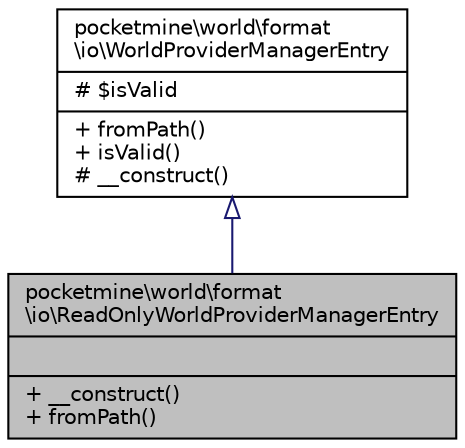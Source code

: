 digraph "pocketmine\world\format\io\ReadOnlyWorldProviderManagerEntry"
{
 // INTERACTIVE_SVG=YES
 // LATEX_PDF_SIZE
  edge [fontname="Helvetica",fontsize="10",labelfontname="Helvetica",labelfontsize="10"];
  node [fontname="Helvetica",fontsize="10",shape=record];
  Node1 [label="{pocketmine\\world\\format\l\\io\\ReadOnlyWorldProviderManagerEntry\n||+ __construct()\l+ fromPath()\l}",height=0.2,width=0.4,color="black", fillcolor="grey75", style="filled", fontcolor="black",tooltip=" "];
  Node2 -> Node1 [dir="back",color="midnightblue",fontsize="10",style="solid",arrowtail="onormal",fontname="Helvetica"];
  Node2 [label="{pocketmine\\world\\format\l\\io\\WorldProviderManagerEntry\n|# $isValid\l|+ fromPath()\l+ isValid()\l# __construct()\l}",height=0.2,width=0.4,color="black", fillcolor="white", style="filled",URL="$d8/dfe/classpocketmine_1_1world_1_1format_1_1io_1_1_world_provider_manager_entry.html",tooltip=" "];
}

